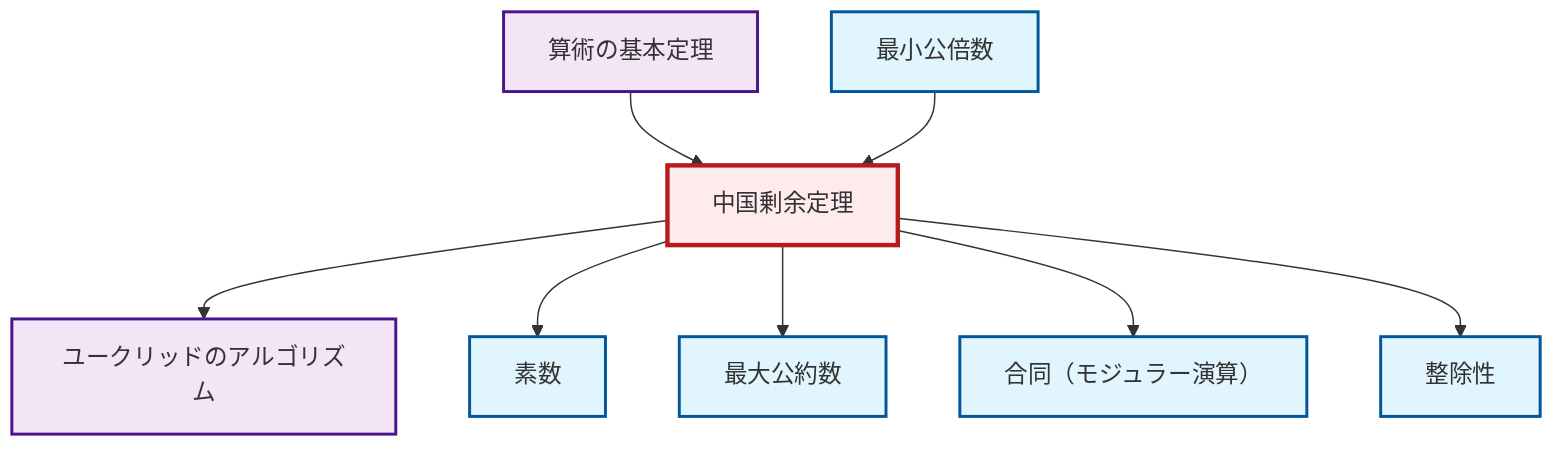 graph TD
    classDef definition fill:#e1f5fe,stroke:#01579b,stroke-width:2px
    classDef theorem fill:#f3e5f5,stroke:#4a148c,stroke-width:2px
    classDef axiom fill:#fff3e0,stroke:#e65100,stroke-width:2px
    classDef example fill:#e8f5e9,stroke:#1b5e20,stroke-width:2px
    classDef current fill:#ffebee,stroke:#b71c1c,stroke-width:3px
    def-prime["素数"]:::definition
    def-divisibility["整除性"]:::definition
    thm-fundamental-arithmetic["算術の基本定理"]:::theorem
    thm-chinese-remainder["中国剰余定理"]:::theorem
    def-gcd["最大公約数"]:::definition
    def-lcm["最小公倍数"]:::definition
    def-congruence["合同（モジュラー演算）"]:::definition
    thm-euclidean-algorithm["ユークリッドのアルゴリズム"]:::theorem
    thm-chinese-remainder --> thm-euclidean-algorithm
    thm-chinese-remainder --> def-prime
    thm-chinese-remainder --> def-gcd
    thm-chinese-remainder --> def-congruence
    thm-chinese-remainder --> def-divisibility
    thm-fundamental-arithmetic --> thm-chinese-remainder
    def-lcm --> thm-chinese-remainder
    class thm-chinese-remainder current